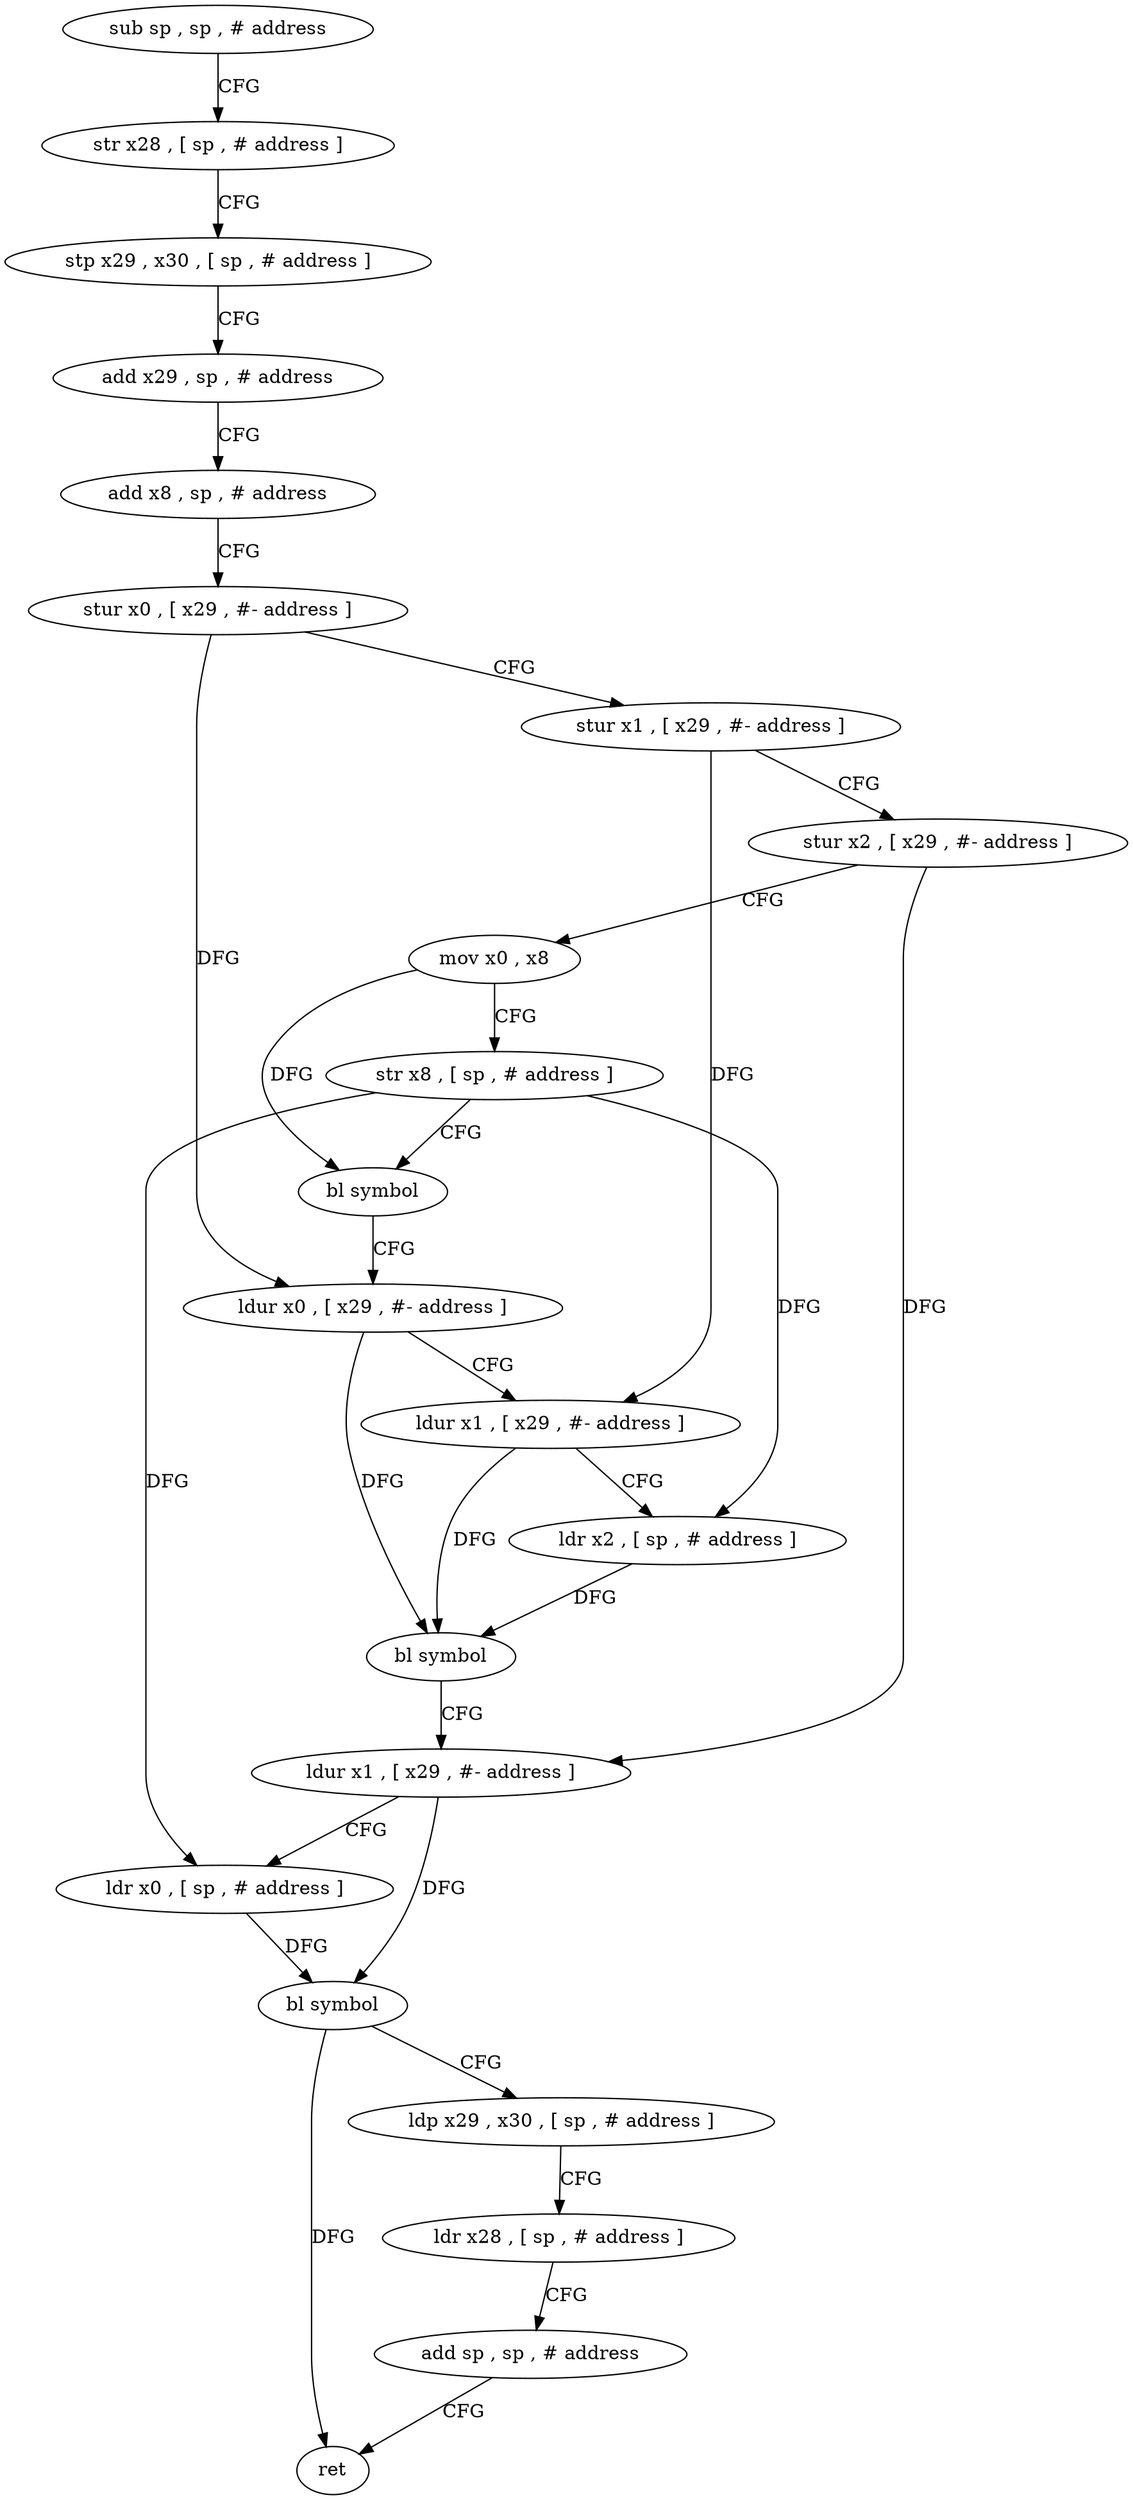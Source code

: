 digraph "func" {
"4301652" [label = "sub sp , sp , # address" ]
"4301656" [label = "str x28 , [ sp , # address ]" ]
"4301660" [label = "stp x29 , x30 , [ sp , # address ]" ]
"4301664" [label = "add x29 , sp , # address" ]
"4301668" [label = "add x8 , sp , # address" ]
"4301672" [label = "stur x0 , [ x29 , #- address ]" ]
"4301676" [label = "stur x1 , [ x29 , #- address ]" ]
"4301680" [label = "stur x2 , [ x29 , #- address ]" ]
"4301684" [label = "mov x0 , x8" ]
"4301688" [label = "str x8 , [ sp , # address ]" ]
"4301692" [label = "bl symbol" ]
"4301696" [label = "ldur x0 , [ x29 , #- address ]" ]
"4301700" [label = "ldur x1 , [ x29 , #- address ]" ]
"4301704" [label = "ldr x2 , [ sp , # address ]" ]
"4301708" [label = "bl symbol" ]
"4301712" [label = "ldur x1 , [ x29 , #- address ]" ]
"4301716" [label = "ldr x0 , [ sp , # address ]" ]
"4301720" [label = "bl symbol" ]
"4301724" [label = "ldp x29 , x30 , [ sp , # address ]" ]
"4301728" [label = "ldr x28 , [ sp , # address ]" ]
"4301732" [label = "add sp , sp , # address" ]
"4301736" [label = "ret" ]
"4301652" -> "4301656" [ label = "CFG" ]
"4301656" -> "4301660" [ label = "CFG" ]
"4301660" -> "4301664" [ label = "CFG" ]
"4301664" -> "4301668" [ label = "CFG" ]
"4301668" -> "4301672" [ label = "CFG" ]
"4301672" -> "4301676" [ label = "CFG" ]
"4301672" -> "4301696" [ label = "DFG" ]
"4301676" -> "4301680" [ label = "CFG" ]
"4301676" -> "4301700" [ label = "DFG" ]
"4301680" -> "4301684" [ label = "CFG" ]
"4301680" -> "4301712" [ label = "DFG" ]
"4301684" -> "4301688" [ label = "CFG" ]
"4301684" -> "4301692" [ label = "DFG" ]
"4301688" -> "4301692" [ label = "CFG" ]
"4301688" -> "4301704" [ label = "DFG" ]
"4301688" -> "4301716" [ label = "DFG" ]
"4301692" -> "4301696" [ label = "CFG" ]
"4301696" -> "4301700" [ label = "CFG" ]
"4301696" -> "4301708" [ label = "DFG" ]
"4301700" -> "4301704" [ label = "CFG" ]
"4301700" -> "4301708" [ label = "DFG" ]
"4301704" -> "4301708" [ label = "DFG" ]
"4301708" -> "4301712" [ label = "CFG" ]
"4301712" -> "4301716" [ label = "CFG" ]
"4301712" -> "4301720" [ label = "DFG" ]
"4301716" -> "4301720" [ label = "DFG" ]
"4301720" -> "4301724" [ label = "CFG" ]
"4301720" -> "4301736" [ label = "DFG" ]
"4301724" -> "4301728" [ label = "CFG" ]
"4301728" -> "4301732" [ label = "CFG" ]
"4301732" -> "4301736" [ label = "CFG" ]
}
